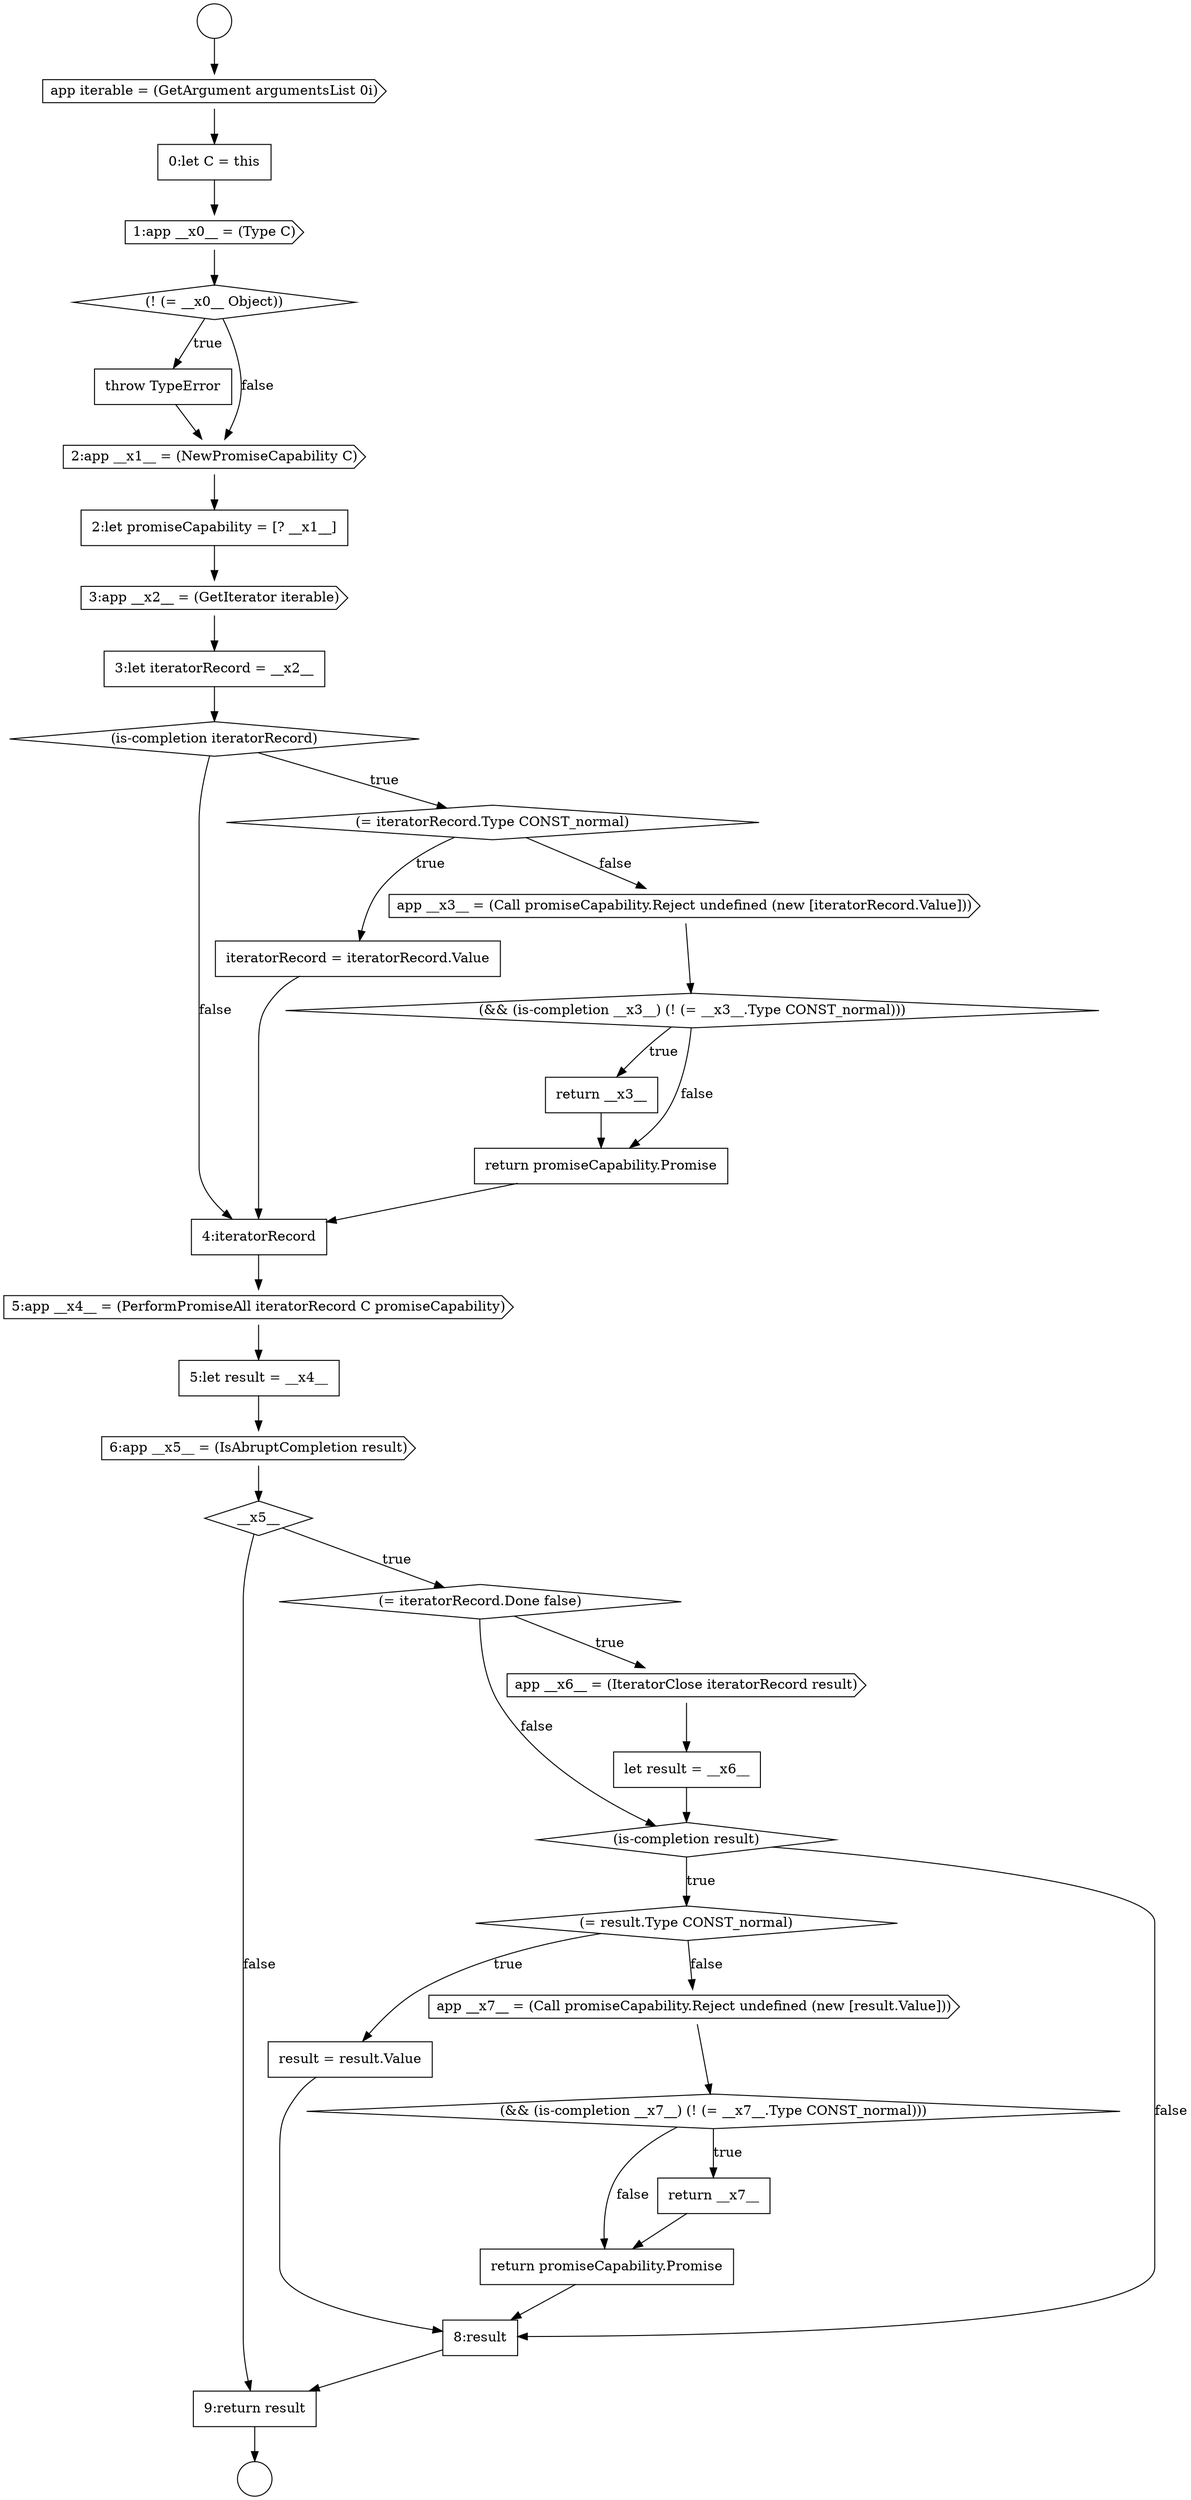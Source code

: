 digraph {
  node17667 [shape=none, margin=0, label=<<font color="black">
    <table border="0" cellborder="1" cellspacing="0" cellpadding="10">
      <tr><td align="left">throw TypeError</td></tr>
    </table>
  </font>> color="black" fillcolor="white" style=filled]
  node17674 [shape=none, margin=0, label=<<font color="black">
    <table border="0" cellborder="1" cellspacing="0" cellpadding="10">
      <tr><td align="left">iteratorRecord = iteratorRecord.Value</td></tr>
    </table>
  </font>> color="black" fillcolor="white" style=filled]
  node17687 [shape=diamond, label=<<font color="black">(is-completion result)</font>> color="black" fillcolor="white" style=filled]
  node17695 [shape=none, margin=0, label=<<font color="black">
    <table border="0" cellborder="1" cellspacing="0" cellpadding="10">
      <tr><td align="left">9:return result</td></tr>
    </table>
  </font>> color="black" fillcolor="white" style=filled]
  node17682 [shape=cds, label=<<font color="black">6:app __x5__ = (IsAbruptCompletion result)</font>> color="black" fillcolor="white" style=filled]
  node17689 [shape=none, margin=0, label=<<font color="black">
    <table border="0" cellborder="1" cellspacing="0" cellpadding="10">
      <tr><td align="left">result = result.Value</td></tr>
    </table>
  </font>> color="black" fillcolor="white" style=filled]
  node17693 [shape=none, margin=0, label=<<font color="black">
    <table border="0" cellborder="1" cellspacing="0" cellpadding="10">
      <tr><td align="left">return promiseCapability.Promise</td></tr>
    </table>
  </font>> color="black" fillcolor="white" style=filled]
  node17671 [shape=none, margin=0, label=<<font color="black">
    <table border="0" cellborder="1" cellspacing="0" cellpadding="10">
      <tr><td align="left">3:let iteratorRecord = __x2__</td></tr>
    </table>
  </font>> color="black" fillcolor="white" style=filled]
  node17684 [shape=diamond, label=<<font color="black">(= iteratorRecord.Done false)</font>> color="black" fillcolor="white" style=filled]
  node17665 [shape=cds, label=<<font color="black">1:app __x0__ = (Type C)</font>> color="black" fillcolor="white" style=filled]
  node17688 [shape=diamond, label=<<font color="black">(= result.Type CONST_normal)</font>> color="black" fillcolor="white" style=filled]
  node17694 [shape=none, margin=0, label=<<font color="black">
    <table border="0" cellborder="1" cellspacing="0" cellpadding="10">
      <tr><td align="left">8:result</td></tr>
    </table>
  </font>> color="black" fillcolor="white" style=filled]
  node17677 [shape=none, margin=0, label=<<font color="black">
    <table border="0" cellborder="1" cellspacing="0" cellpadding="10">
      <tr><td align="left">return __x3__</td></tr>
    </table>
  </font>> color="black" fillcolor="white" style=filled]
  node17662 [shape=circle label=" " color="black" fillcolor="white" style=filled]
  node17691 [shape=diamond, label=<<font color="black">(&amp;&amp; (is-completion __x7__) (! (= __x7__.Type CONST_normal)))</font>> color="black" fillcolor="white" style=filled]
  node17670 [shape=cds, label=<<font color="black">3:app __x2__ = (GetIterator iterable)</font>> color="black" fillcolor="white" style=filled]
  node17683 [shape=diamond, label=<<font color="black">__x5__</font>> color="black" fillcolor="white" style=filled]
  node17692 [shape=none, margin=0, label=<<font color="black">
    <table border="0" cellborder="1" cellspacing="0" cellpadding="10">
      <tr><td align="left">return __x7__</td></tr>
    </table>
  </font>> color="black" fillcolor="white" style=filled]
  node17663 [shape=cds, label=<<font color="black">app iterable = (GetArgument argumentsList 0i)</font>> color="black" fillcolor="white" style=filled]
  node17678 [shape=none, margin=0, label=<<font color="black">
    <table border="0" cellborder="1" cellspacing="0" cellpadding="10">
      <tr><td align="left">return promiseCapability.Promise</td></tr>
    </table>
  </font>> color="black" fillcolor="white" style=filled]
  node17675 [shape=cds, label=<<font color="black">app __x3__ = (Call promiseCapability.Reject undefined (new [iteratorRecord.Value]))</font>> color="black" fillcolor="white" style=filled]
  node17669 [shape=none, margin=0, label=<<font color="black">
    <table border="0" cellborder="1" cellspacing="0" cellpadding="10">
      <tr><td align="left">2:let promiseCapability = [? __x1__]</td></tr>
    </table>
  </font>> color="black" fillcolor="white" style=filled]
  node17686 [shape=none, margin=0, label=<<font color="black">
    <table border="0" cellborder="1" cellspacing="0" cellpadding="10">
      <tr><td align="left">let result = __x6__</td></tr>
    </table>
  </font>> color="black" fillcolor="white" style=filled]
  node17679 [shape=none, margin=0, label=<<font color="black">
    <table border="0" cellborder="1" cellspacing="0" cellpadding="10">
      <tr><td align="left">4:iteratorRecord</td></tr>
    </table>
  </font>> color="black" fillcolor="white" style=filled]
  node17676 [shape=diamond, label=<<font color="black">(&amp;&amp; (is-completion __x3__) (! (= __x3__.Type CONST_normal)))</font>> color="black" fillcolor="white" style=filled]
  node17664 [shape=none, margin=0, label=<<font color="black">
    <table border="0" cellborder="1" cellspacing="0" cellpadding="10">
      <tr><td align="left">0:let C = this</td></tr>
    </table>
  </font>> color="black" fillcolor="white" style=filled]
  node17685 [shape=cds, label=<<font color="black">app __x6__ = (IteratorClose iteratorRecord result)</font>> color="black" fillcolor="white" style=filled]
  node17668 [shape=cds, label=<<font color="black">2:app __x1__ = (NewPromiseCapability C)</font>> color="black" fillcolor="white" style=filled]
  node17666 [shape=diamond, label=<<font color="black">(! (= __x0__ Object))</font>> color="black" fillcolor="white" style=filled]
  node17672 [shape=diamond, label=<<font color="black">(is-completion iteratorRecord)</font>> color="black" fillcolor="white" style=filled]
  node17681 [shape=none, margin=0, label=<<font color="black">
    <table border="0" cellborder="1" cellspacing="0" cellpadding="10">
      <tr><td align="left">5:let result = __x4__</td></tr>
    </table>
  </font>> color="black" fillcolor="white" style=filled]
  node17680 [shape=cds, label=<<font color="black">5:app __x4__ = (PerformPromiseAll iteratorRecord C promiseCapability)</font>> color="black" fillcolor="white" style=filled]
  node17673 [shape=diamond, label=<<font color="black">(= iteratorRecord.Type CONST_normal)</font>> color="black" fillcolor="white" style=filled]
  node17661 [shape=circle label=" " color="black" fillcolor="white" style=filled]
  node17690 [shape=cds, label=<<font color="black">app __x7__ = (Call promiseCapability.Reject undefined (new [result.Value]))</font>> color="black" fillcolor="white" style=filled]
  node17666 -> node17667 [label=<<font color="black">true</font>> color="black"]
  node17666 -> node17668 [label=<<font color="black">false</font>> color="black"]
  node17681 -> node17682 [ color="black"]
  node17688 -> node17689 [label=<<font color="black">true</font>> color="black"]
  node17688 -> node17690 [label=<<font color="black">false</font>> color="black"]
  node17676 -> node17677 [label=<<font color="black">true</font>> color="black"]
  node17676 -> node17678 [label=<<font color="black">false</font>> color="black"]
  node17672 -> node17673 [label=<<font color="black">true</font>> color="black"]
  node17672 -> node17679 [label=<<font color="black">false</font>> color="black"]
  node17695 -> node17662 [ color="black"]
  node17669 -> node17670 [ color="black"]
  node17678 -> node17679 [ color="black"]
  node17677 -> node17678 [ color="black"]
  node17682 -> node17683 [ color="black"]
  node17674 -> node17679 [ color="black"]
  node17667 -> node17668 [ color="black"]
  node17663 -> node17664 [ color="black"]
  node17664 -> node17665 [ color="black"]
  node17671 -> node17672 [ color="black"]
  node17661 -> node17663 [ color="black"]
  node17670 -> node17671 [ color="black"]
  node17685 -> node17686 [ color="black"]
  node17683 -> node17684 [label=<<font color="black">true</font>> color="black"]
  node17683 -> node17695 [label=<<font color="black">false</font>> color="black"]
  node17686 -> node17687 [ color="black"]
  node17668 -> node17669 [ color="black"]
  node17673 -> node17674 [label=<<font color="black">true</font>> color="black"]
  node17673 -> node17675 [label=<<font color="black">false</font>> color="black"]
  node17693 -> node17694 [ color="black"]
  node17687 -> node17688 [label=<<font color="black">true</font>> color="black"]
  node17687 -> node17694 [label=<<font color="black">false</font>> color="black"]
  node17680 -> node17681 [ color="black"]
  node17690 -> node17691 [ color="black"]
  node17684 -> node17685 [label=<<font color="black">true</font>> color="black"]
  node17684 -> node17687 [label=<<font color="black">false</font>> color="black"]
  node17691 -> node17692 [label=<<font color="black">true</font>> color="black"]
  node17691 -> node17693 [label=<<font color="black">false</font>> color="black"]
  node17692 -> node17693 [ color="black"]
  node17694 -> node17695 [ color="black"]
  node17665 -> node17666 [ color="black"]
  node17679 -> node17680 [ color="black"]
  node17689 -> node17694 [ color="black"]
  node17675 -> node17676 [ color="black"]
}
